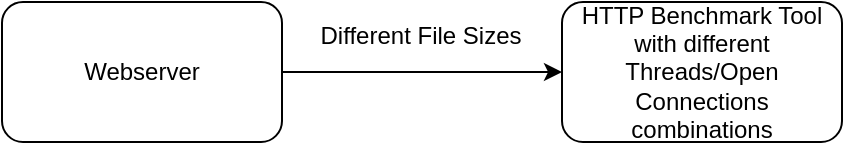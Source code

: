<mxfile version="13.3.2" type="device"><diagram id="jruzlyZ2Bt53BAJpNHLD" name="Page-1"><mxGraphModel dx="782" dy="376" grid="1" gridSize="10" guides="1" tooltips="1" connect="1" arrows="1" fold="1" page="1" pageScale="1" pageWidth="827" pageHeight="1169" math="0" shadow="0"><root><mxCell id="0"/><mxCell id="1" parent="0"/><mxCell id="5vGKRv3mhmsOg52VNn3Z-5" style="edgeStyle=orthogonalEdgeStyle;rounded=0;orthogonalLoop=1;jettySize=auto;html=1;entryX=0;entryY=0.5;entryDx=0;entryDy=0;" edge="1" parent="1" source="5vGKRv3mhmsOg52VNn3Z-2" target="5vGKRv3mhmsOg52VNn3Z-3"><mxGeometry relative="1" as="geometry"/></mxCell><mxCell id="5vGKRv3mhmsOg52VNn3Z-2" value="Webserver" style="rounded=1;whiteSpace=wrap;html=1;" vertex="1" parent="1"><mxGeometry x="180" y="160" width="140" height="70" as="geometry"/></mxCell><mxCell id="5vGKRv3mhmsOg52VNn3Z-3" value="HTTP Benchmark Tool with different Threads/Open Connections combinations" style="rounded=1;whiteSpace=wrap;html=1;" vertex="1" parent="1"><mxGeometry x="460" y="160" width="140" height="70" as="geometry"/></mxCell><mxCell id="5vGKRv3mhmsOg52VNn3Z-6" value="Different File Sizes" style="text;html=1;align=center;verticalAlign=middle;resizable=0;points=[];autosize=1;" vertex="1" parent="1"><mxGeometry x="329" y="167" width="120" height="20" as="geometry"/></mxCell></root></mxGraphModel></diagram></mxfile>